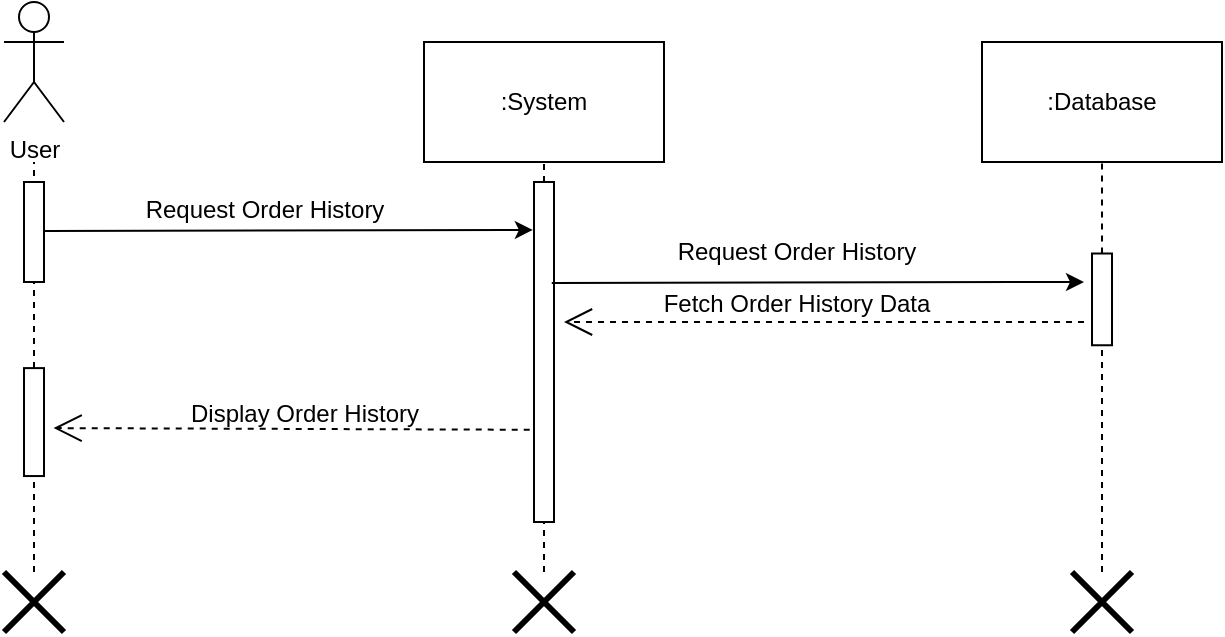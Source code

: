 <mxfile version="22.0.2" type="device">
  <diagram name="Page-1" id="2YBvvXClWsGukQMizWep">
    <mxGraphModel dx="612" dy="721" grid="1" gridSize="10" guides="1" tooltips="1" connect="1" arrows="1" fold="1" page="1" pageScale="1" pageWidth="850" pageHeight="1100" math="0" shadow="0">
      <root>
        <mxCell id="0" />
        <mxCell id="1" parent="0" />
        <mxCell id="SB4TEwUQo2XcKW8rI5Qr-15" value="" style="rounded=0;whiteSpace=wrap;html=1;" vertex="1" parent="1">
          <mxGeometry x="335" y="180" width="10" height="170" as="geometry" />
        </mxCell>
        <mxCell id="SB4TEwUQo2XcKW8rI5Qr-1" value="User" style="shape=umlActor;verticalLabelPosition=bottom;verticalAlign=top;html=1;outlineConnect=0;" vertex="1" parent="1">
          <mxGeometry x="70" y="90" width="30" height="60" as="geometry" />
        </mxCell>
        <mxCell id="SB4TEwUQo2XcKW8rI5Qr-2" value=":System" style="rounded=0;whiteSpace=wrap;html=1;" vertex="1" parent="1">
          <mxGeometry x="280" y="110" width="120" height="60" as="geometry" />
        </mxCell>
        <mxCell id="SB4TEwUQo2XcKW8rI5Qr-3" value=":Database" style="rounded=0;whiteSpace=wrap;html=1;" vertex="1" parent="1">
          <mxGeometry x="559" y="110" width="120" height="60" as="geometry" />
        </mxCell>
        <mxCell id="SB4TEwUQo2XcKW8rI5Qr-4" value="" style="endArrow=none;dashed=1;html=1;rounded=0;entryX=0.5;entryY=1;entryDx=0;entryDy=0;" edge="1" parent="1" source="SB4TEwUQo2XcKW8rI5Qr-40" target="SB4TEwUQo2XcKW8rI5Qr-3">
          <mxGeometry width="50" height="50" relative="1" as="geometry">
            <mxPoint x="620" y="480" as="sourcePoint" />
            <mxPoint x="640" y="230" as="targetPoint" />
          </mxGeometry>
        </mxCell>
        <mxCell id="SB4TEwUQo2XcKW8rI5Qr-5" value="" style="endArrow=none;dashed=1;html=1;rounded=0;" edge="1" parent="1" source="SB4TEwUQo2XcKW8rI5Qr-15" target="SB4TEwUQo2XcKW8rI5Qr-2">
          <mxGeometry width="50" height="50" relative="1" as="geometry">
            <mxPoint x="339.52" y="581.524" as="sourcePoint" />
            <mxPoint x="339.52" y="170" as="targetPoint" />
          </mxGeometry>
        </mxCell>
        <mxCell id="SB4TEwUQo2XcKW8rI5Qr-6" value="" style="endArrow=none;dashed=1;html=1;rounded=0;" edge="1" parent="1" source="SB4TEwUQo2XcKW8rI5Qr-35">
          <mxGeometry width="50" height="50" relative="1" as="geometry">
            <mxPoint x="85" y="360" as="sourcePoint" />
            <mxPoint x="85" y="170" as="targetPoint" />
          </mxGeometry>
        </mxCell>
        <mxCell id="SB4TEwUQo2XcKW8rI5Qr-7" value="" style="rounded=0;whiteSpace=wrap;html=1;" vertex="1" parent="1">
          <mxGeometry x="80" y="180" width="10" height="50" as="geometry" />
        </mxCell>
        <mxCell id="SB4TEwUQo2XcKW8rI5Qr-8" value="" style="endArrow=classic;html=1;rounded=0;exitX=1;exitY=0.25;exitDx=0;exitDy=0;entryX=-0.057;entryY=0.046;entryDx=0;entryDy=0;entryPerimeter=0;" edge="1" parent="1">
          <mxGeometry width="50" height="50" relative="1" as="geometry">
            <mxPoint x="90" y="204.5" as="sourcePoint" />
            <mxPoint x="334.43" y="203.96" as="targetPoint" />
          </mxGeometry>
        </mxCell>
        <mxCell id="SB4TEwUQo2XcKW8rI5Qr-9" value="Request Order History" style="text;html=1;align=center;verticalAlign=middle;resizable=0;points=[];autosize=1;strokeColor=none;fillColor=none;" vertex="1" parent="1">
          <mxGeometry x="130" y="179" width="140" height="30" as="geometry" />
        </mxCell>
        <mxCell id="SB4TEwUQo2XcKW8rI5Qr-16" value="" style="endArrow=none;dashed=1;html=1;rounded=0;" edge="1" parent="1" source="SB4TEwUQo2XcKW8rI5Qr-36" target="SB4TEwUQo2XcKW8rI5Qr-15">
          <mxGeometry width="50" height="50" relative="1" as="geometry">
            <mxPoint x="340" y="480" as="sourcePoint" />
            <mxPoint x="340" y="170" as="targetPoint" />
          </mxGeometry>
        </mxCell>
        <mxCell id="SB4TEwUQo2XcKW8rI5Qr-28" value="" style="endArrow=open;endSize=12;dashed=1;html=1;rounded=0;exitX=0.949;exitY=0.122;exitDx=0;exitDy=0;exitPerimeter=0;entryX=1.06;entryY=0.101;entryDx=0;entryDy=0;entryPerimeter=0;" edge="1" parent="1">
          <mxGeometry width="160" relative="1" as="geometry">
            <mxPoint x="332.86" y="303.88" as="sourcePoint" />
            <mxPoint x="94.8" y="303.04" as="targetPoint" />
          </mxGeometry>
        </mxCell>
        <mxCell id="SB4TEwUQo2XcKW8rI5Qr-33" value="" style="endArrow=classic;html=1;rounded=0;exitX=0.988;exitY=0.221;exitDx=0;exitDy=0;exitPerimeter=0;" edge="1" parent="1">
          <mxGeometry width="50" height="50" relative="1" as="geometry">
            <mxPoint x="343.88" y="230.46" as="sourcePoint" />
            <mxPoint x="610" y="230" as="targetPoint" />
          </mxGeometry>
        </mxCell>
        <mxCell id="SB4TEwUQo2XcKW8rI5Qr-36" value="" style="shape=umlDestroy;whiteSpace=wrap;html=1;strokeWidth=3;targetShapes=umlLifeline;" vertex="1" parent="1">
          <mxGeometry x="325" y="375" width="30" height="30" as="geometry" />
        </mxCell>
        <mxCell id="SB4TEwUQo2XcKW8rI5Qr-37" value="" style="shape=umlDestroy;whiteSpace=wrap;html=1;strokeWidth=3;targetShapes=umlLifeline;" vertex="1" parent="1">
          <mxGeometry x="604.01" y="375" width="30" height="30" as="geometry" />
        </mxCell>
        <mxCell id="SB4TEwUQo2XcKW8rI5Qr-41" value="" style="endArrow=none;dashed=1;html=1;rounded=0;entryX=1;entryY=0.5;entryDx=0;entryDy=0;" edge="1" parent="1" source="SB4TEwUQo2XcKW8rI5Qr-37" target="SB4TEwUQo2XcKW8rI5Qr-40">
          <mxGeometry width="50" height="50" relative="1" as="geometry">
            <mxPoint x="620" y="465" as="sourcePoint" />
            <mxPoint x="619" y="170" as="targetPoint" />
          </mxGeometry>
        </mxCell>
        <mxCell id="SB4TEwUQo2XcKW8rI5Qr-40" value="" style="rounded=0;whiteSpace=wrap;html=1;rotation=90;" vertex="1" parent="1">
          <mxGeometry x="596.07" y="233.69" width="45.87" height="10" as="geometry" />
        </mxCell>
        <mxCell id="SB4TEwUQo2XcKW8rI5Qr-49" value="Display Order History" style="text;html=1;align=center;verticalAlign=middle;resizable=0;points=[];autosize=1;strokeColor=none;fillColor=none;" vertex="1" parent="1">
          <mxGeometry x="150" y="281" width="140" height="30" as="geometry" />
        </mxCell>
        <mxCell id="SB4TEwUQo2XcKW8rI5Qr-51" value="" style="endArrow=open;endSize=12;dashed=1;html=1;rounded=0;" edge="1" parent="1">
          <mxGeometry width="160" relative="1" as="geometry">
            <mxPoint x="610" y="250" as="sourcePoint" />
            <mxPoint x="350" y="250" as="targetPoint" />
          </mxGeometry>
        </mxCell>
        <mxCell id="SB4TEwUQo2XcKW8rI5Qr-52" value="Fetch Order&amp;nbsp;History Data" style="text;html=1;align=center;verticalAlign=middle;resizable=0;points=[];autosize=1;strokeColor=none;fillColor=none;" vertex="1" parent="1">
          <mxGeometry x="386.17" y="225.63" width="160" height="30" as="geometry" />
        </mxCell>
        <mxCell id="SB4TEwUQo2XcKW8rI5Qr-61" value="" style="endArrow=none;dashed=1;html=1;rounded=0;" edge="1" parent="1" target="SB4TEwUQo2XcKW8rI5Qr-35">
          <mxGeometry width="50" height="50" relative="1" as="geometry">
            <mxPoint x="85" y="360" as="sourcePoint" />
            <mxPoint x="85" y="170" as="targetPoint" />
          </mxGeometry>
        </mxCell>
        <mxCell id="SB4TEwUQo2XcKW8rI5Qr-35" value="" style="shape=umlDestroy;whiteSpace=wrap;html=1;strokeWidth=3;targetShapes=umlLifeline;" vertex="1" parent="1">
          <mxGeometry x="70" y="375" width="30" height="30" as="geometry" />
        </mxCell>
        <mxCell id="SB4TEwUQo2XcKW8rI5Qr-68" value="" style="rounded=0;whiteSpace=wrap;html=1;rotation=90;" vertex="1" parent="1">
          <mxGeometry x="58.02" y="295.04" width="53.97" height="10" as="geometry" />
        </mxCell>
        <mxCell id="SB4TEwUQo2XcKW8rI5Qr-69" value="Request Order History" style="text;html=1;align=center;verticalAlign=middle;resizable=0;points=[];autosize=1;strokeColor=none;fillColor=none;" vertex="1" parent="1">
          <mxGeometry x="396.17" y="200" width="140" height="30" as="geometry" />
        </mxCell>
      </root>
    </mxGraphModel>
  </diagram>
</mxfile>

